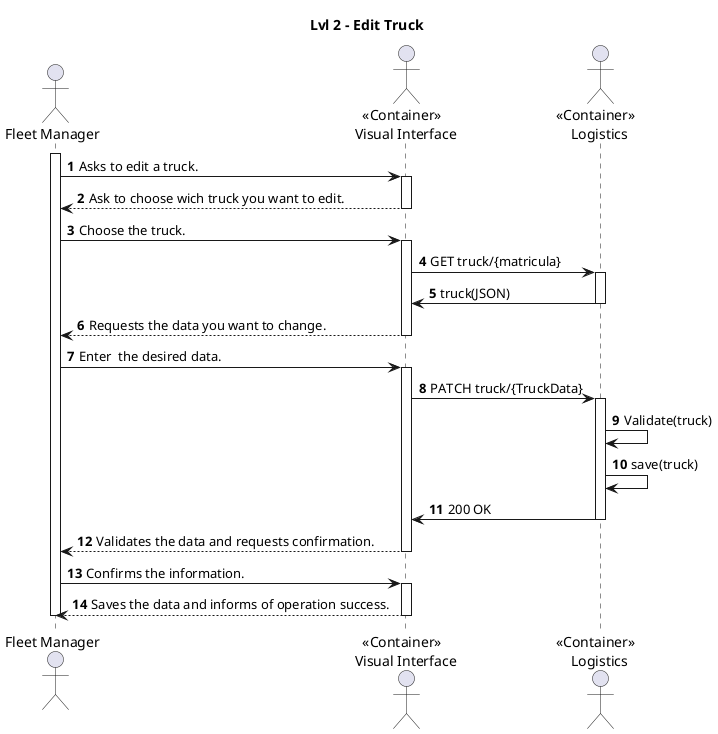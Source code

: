 @startuml

title Lvl 2 - Edit Truck

autonumber

actor "Fleet Manager" as FM
actor "<< Container >> \n Visual Interface" as SYS
actor "<< Container >> \n Logistics" as LG


activate FM
FM -> SYS : Asks to edit a truck.
activate SYS
SYS --> FM : Ask to choose wich truck you want to edit.
deactivate SYS

FM -> SYS : Choose the truck.
activate SYS

SYS -> LG : GET truck/{matricula}
activate LG

LG -> SYS : truck(JSON)
deactivate LG

SYS --> FM : Requests the data you want to change.
deactivate SYS

FM -> SYS : Enter  the desired data.
activate SYS

SYS -> LG : PATCH truck/{TruckData}
activate LG

LG -> LG : Validate(truck)

LG -> LG : save(truck)

LG -> SYS : 200 OK
deactivate LG

SYS --> FM : Validates the data and requests confirmation.
deactivate SYS

FM -> SYS : Confirms the information.
activate SYS
SYS --> FM : Saves the data and informs of operation success.
deactivate SYS


deactivate FM

@enduml